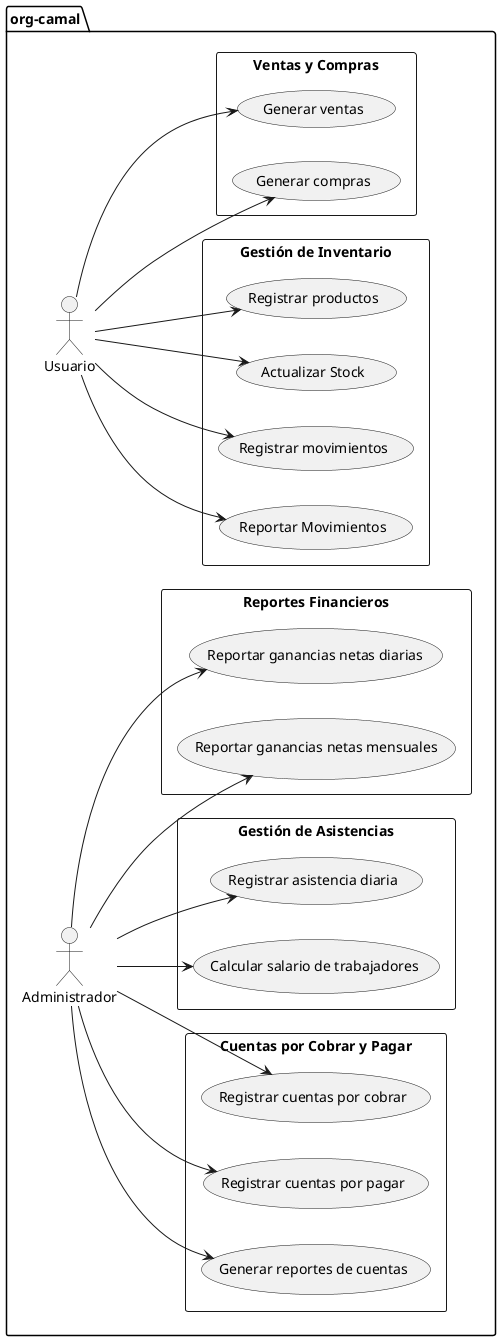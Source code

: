 @startuml

package org-camal {
    left to right direction

    actor Usuario as U
    actor Administrador as adm

    rectangle "Gestión de Inventario" {
        usecase "Registrar productos" as registrar
        usecase "Actualizar Stock" as actualizar
        usecase "Registrar movimientos" as registrarm
        usecase "Reportar Movimientos" as report
    }

    rectangle "Cuentas por Cobrar y Pagar" {
        usecase "Registrar cuentas por cobrar" as regCobrar
        usecase "Registrar cuentas por pagar" as regPagar
        usecase "Generar reportes de cuentas" as genReportCuentas
    }

    rectangle "Ventas y Compras" {
        usecase "Generar ventas" as genVentas
        usecase "Generar compras" as genCompras
    }

    rectangle "Gestión de Asistencias" {
        usecase "Registrar asistencia diaria" as regAsistencia
        usecase "Calcular salario de trabajadores" as calcSalario
    }

    rectangle "Reportes Financieros" {
        usecase "Reportar ganancias netas diarias" as repGananciasDiarias
        usecase "Reportar ganancias netas mensuales" as repGananciasMensuales
    }

    U --> registrar
    U --> actualizar
    U --> registrarm
    U --> report

    adm --> regCobrar
    adm --> regPagar
    adm --> genReportCuentas

    U --> genVentas
    U --> genCompras

    adm --> regAsistencia
    adm --> calcSalario

    adm --> repGananciasDiarias
    adm --> repGananciasMensuales
}

@enduml
